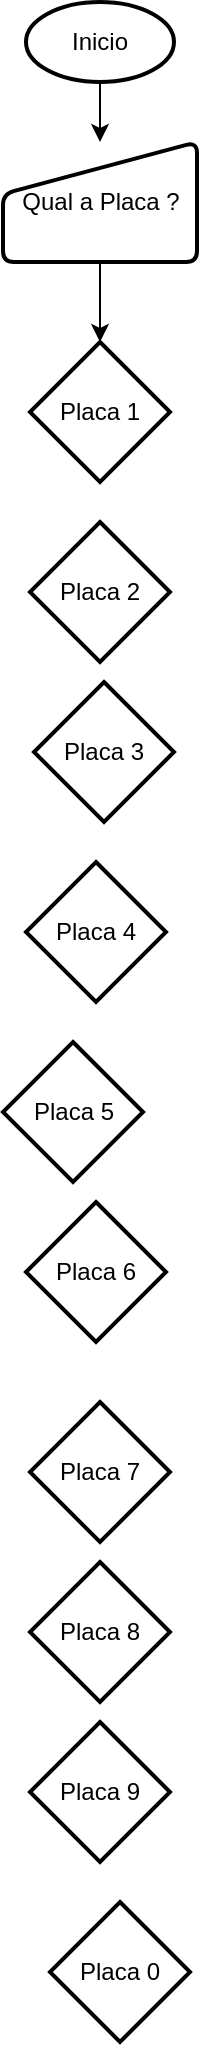 <mxfile version="21.7.4" type="github">
  <diagram name="Página-1" id="2ry5tGXKJn9GYqkvxmp8">
    <mxGraphModel dx="911" dy="460" grid="1" gridSize="10" guides="1" tooltips="1" connect="1" arrows="1" fold="1" page="1" pageScale="1" pageWidth="827" pageHeight="1169" math="0" shadow="0">
      <root>
        <mxCell id="0" />
        <mxCell id="1" parent="0" />
        <mxCell id="ICQEcUkC6jx3Jm0bSlPK-3" value="" style="edgeStyle=orthogonalEdgeStyle;rounded=0;orthogonalLoop=1;jettySize=auto;html=1;" edge="1" parent="1" source="ICQEcUkC6jx3Jm0bSlPK-1" target="ICQEcUkC6jx3Jm0bSlPK-2">
          <mxGeometry relative="1" as="geometry" />
        </mxCell>
        <mxCell id="ICQEcUkC6jx3Jm0bSlPK-1" value="Inicio" style="strokeWidth=2;html=1;shape=mxgraph.flowchart.start_1;whiteSpace=wrap;" vertex="1" parent="1">
          <mxGeometry x="340" y="20" width="74" height="40" as="geometry" />
        </mxCell>
        <mxCell id="ICQEcUkC6jx3Jm0bSlPK-5" value="" style="edgeStyle=orthogonalEdgeStyle;rounded=0;orthogonalLoop=1;jettySize=auto;html=1;" edge="1" parent="1" source="ICQEcUkC6jx3Jm0bSlPK-2" target="ICQEcUkC6jx3Jm0bSlPK-4">
          <mxGeometry relative="1" as="geometry" />
        </mxCell>
        <mxCell id="ICQEcUkC6jx3Jm0bSlPK-2" value="Qual a Placa ?" style="html=1;strokeWidth=2;shape=manualInput;whiteSpace=wrap;rounded=1;size=26;arcSize=11;" vertex="1" parent="1">
          <mxGeometry x="328.5" y="90" width="97" height="60" as="geometry" />
        </mxCell>
        <mxCell id="ICQEcUkC6jx3Jm0bSlPK-4" value="Placa 1" style="strokeWidth=2;html=1;shape=mxgraph.flowchart.decision;whiteSpace=wrap;" vertex="1" parent="1">
          <mxGeometry x="342" y="190" width="70" height="70" as="geometry" />
        </mxCell>
        <mxCell id="ICQEcUkC6jx3Jm0bSlPK-13" value="Placa 2" style="strokeWidth=2;html=1;shape=mxgraph.flowchart.decision;whiteSpace=wrap;" vertex="1" parent="1">
          <mxGeometry x="342" y="280" width="70" height="70" as="geometry" />
        </mxCell>
        <mxCell id="ICQEcUkC6jx3Jm0bSlPK-14" value="Placa 3" style="strokeWidth=2;html=1;shape=mxgraph.flowchart.decision;whiteSpace=wrap;" vertex="1" parent="1">
          <mxGeometry x="344" y="360" width="70" height="70" as="geometry" />
        </mxCell>
        <mxCell id="ICQEcUkC6jx3Jm0bSlPK-15" value="Placa 4" style="strokeWidth=2;html=1;shape=mxgraph.flowchart.decision;whiteSpace=wrap;" vertex="1" parent="1">
          <mxGeometry x="340" y="450" width="70" height="70" as="geometry" />
        </mxCell>
        <mxCell id="ICQEcUkC6jx3Jm0bSlPK-16" value="Placa 5" style="strokeWidth=2;html=1;shape=mxgraph.flowchart.decision;whiteSpace=wrap;" vertex="1" parent="1">
          <mxGeometry x="328.5" y="540" width="70" height="70" as="geometry" />
        </mxCell>
        <mxCell id="ICQEcUkC6jx3Jm0bSlPK-17" value="Placa 6" style="strokeWidth=2;html=1;shape=mxgraph.flowchart.decision;whiteSpace=wrap;" vertex="1" parent="1">
          <mxGeometry x="340" y="620" width="70" height="70" as="geometry" />
        </mxCell>
        <mxCell id="ICQEcUkC6jx3Jm0bSlPK-18" value="Placa 7" style="strokeWidth=2;html=1;shape=mxgraph.flowchart.decision;whiteSpace=wrap;" vertex="1" parent="1">
          <mxGeometry x="342" y="720" width="70" height="70" as="geometry" />
        </mxCell>
        <mxCell id="ICQEcUkC6jx3Jm0bSlPK-19" value="Placa 8" style="strokeWidth=2;html=1;shape=mxgraph.flowchart.decision;whiteSpace=wrap;" vertex="1" parent="1">
          <mxGeometry x="342" y="800" width="70" height="70" as="geometry" />
        </mxCell>
        <mxCell id="ICQEcUkC6jx3Jm0bSlPK-20" value="Placa 9" style="strokeWidth=2;html=1;shape=mxgraph.flowchart.decision;whiteSpace=wrap;" vertex="1" parent="1">
          <mxGeometry x="342" y="880" width="70" height="70" as="geometry" />
        </mxCell>
        <mxCell id="ICQEcUkC6jx3Jm0bSlPK-21" value="Placa 0" style="strokeWidth=2;html=1;shape=mxgraph.flowchart.decision;whiteSpace=wrap;" vertex="1" parent="1">
          <mxGeometry x="352" y="970" width="70" height="70" as="geometry" />
        </mxCell>
      </root>
    </mxGraphModel>
  </diagram>
</mxfile>
